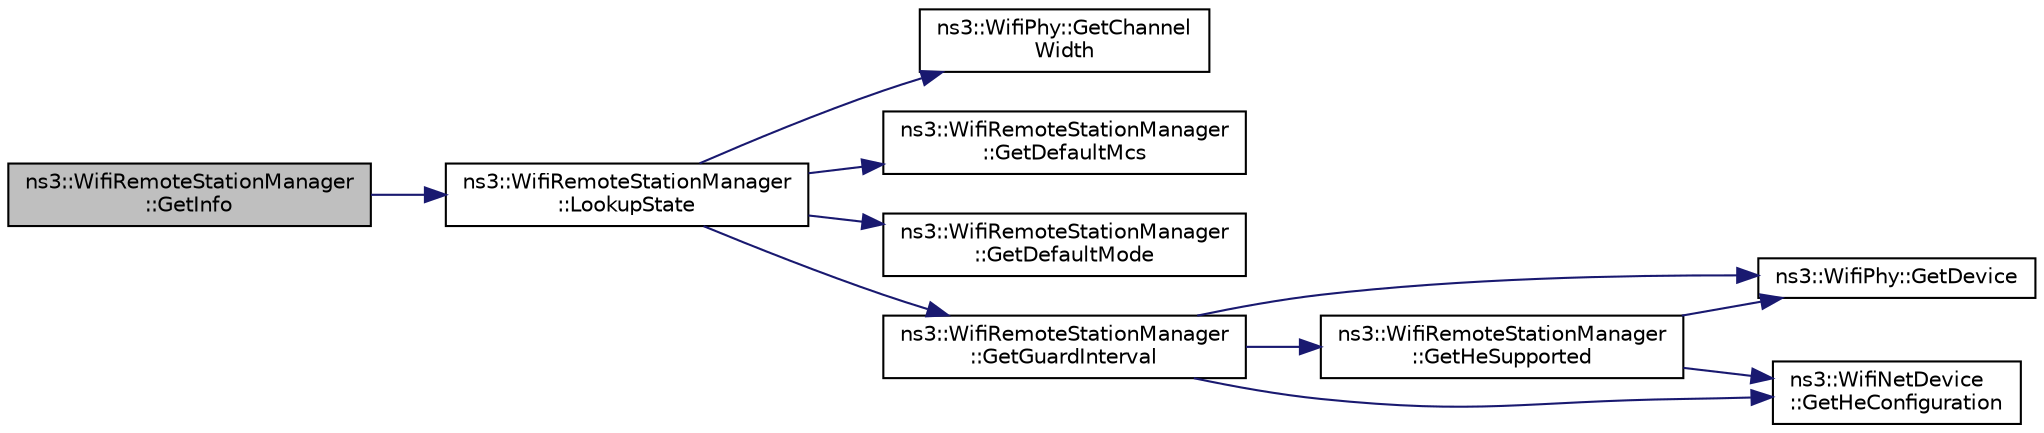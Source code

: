 digraph "ns3::WifiRemoteStationManager::GetInfo"
{
 // LATEX_PDF_SIZE
  edge [fontname="Helvetica",fontsize="10",labelfontname="Helvetica",labelfontsize="10"];
  node [fontname="Helvetica",fontsize="10",shape=record];
  rankdir="LR";
  Node1 [label="ns3::WifiRemoteStationManager\l::GetInfo",height=0.2,width=0.4,color="black", fillcolor="grey75", style="filled", fontcolor="black",tooltip=" "];
  Node1 -> Node2 [color="midnightblue",fontsize="10",style="solid",fontname="Helvetica"];
  Node2 [label="ns3::WifiRemoteStationManager\l::LookupState",height=0.2,width=0.4,color="black", fillcolor="white", style="filled",URL="$classns3_1_1_wifi_remote_station_manager.html#a6a5c20f231324799e383594b546ca733",tooltip="Return the state of the station associated with the given address."];
  Node2 -> Node3 [color="midnightblue",fontsize="10",style="solid",fontname="Helvetica"];
  Node3 [label="ns3::WifiPhy::GetChannel\lWidth",height=0.2,width=0.4,color="black", fillcolor="white", style="filled",URL="$classns3_1_1_wifi_phy.html#af55a96fc67e724abd99aeaeab826187f",tooltip=" "];
  Node2 -> Node4 [color="midnightblue",fontsize="10",style="solid",fontname="Helvetica"];
  Node4 [label="ns3::WifiRemoteStationManager\l::GetDefaultMcs",height=0.2,width=0.4,color="black", fillcolor="white", style="filled",URL="$classns3_1_1_wifi_remote_station_manager.html#a2422db307a1cd07b938ec2d4b8442668",tooltip="Return the default Modulation and Coding Scheme (MCS) index."];
  Node2 -> Node5 [color="midnightblue",fontsize="10",style="solid",fontname="Helvetica"];
  Node5 [label="ns3::WifiRemoteStationManager\l::GetDefaultMode",height=0.2,width=0.4,color="black", fillcolor="white", style="filled",URL="$classns3_1_1_wifi_remote_station_manager.html#a0f76976a6d7a8761b1ae1b9b74f18fbf",tooltip="Return the default transmission mode."];
  Node2 -> Node6 [color="midnightblue",fontsize="10",style="solid",fontname="Helvetica"];
  Node6 [label="ns3::WifiRemoteStationManager\l::GetGuardInterval",height=0.2,width=0.4,color="black", fillcolor="white", style="filled",URL="$classns3_1_1_wifi_remote_station_manager.html#af042a3c6cc1e936255e794c4aa21e68c",tooltip="Return the supported HE guard interval duration (in nanoseconds)."];
  Node6 -> Node7 [color="midnightblue",fontsize="10",style="solid",fontname="Helvetica"];
  Node7 [label="ns3::WifiPhy::GetDevice",height=0.2,width=0.4,color="black", fillcolor="white", style="filled",URL="$classns3_1_1_wifi_phy.html#adf2fa40dcba4e52e9bc67c6ffc819170",tooltip="Return the device this PHY is associated with."];
  Node6 -> Node8 [color="midnightblue",fontsize="10",style="solid",fontname="Helvetica"];
  Node8 [label="ns3::WifiNetDevice\l::GetHeConfiguration",height=0.2,width=0.4,color="black", fillcolor="white", style="filled",URL="$classns3_1_1_wifi_net_device.html#af4a86ccc320631308e9f1023baecdd6b",tooltip=" "];
  Node6 -> Node9 [color="midnightblue",fontsize="10",style="solid",fontname="Helvetica"];
  Node9 [label="ns3::WifiRemoteStationManager\l::GetHeSupported",height=0.2,width=0.4,color="black", fillcolor="white", style="filled",URL="$classns3_1_1_wifi_remote_station_manager.html#abf94bd5d22ad632148777a6c7e39bae0",tooltip="Return whether the device has HE capability support enabled."];
  Node9 -> Node7 [color="midnightblue",fontsize="10",style="solid",fontname="Helvetica"];
  Node9 -> Node8 [color="midnightblue",fontsize="10",style="solid",fontname="Helvetica"];
}
